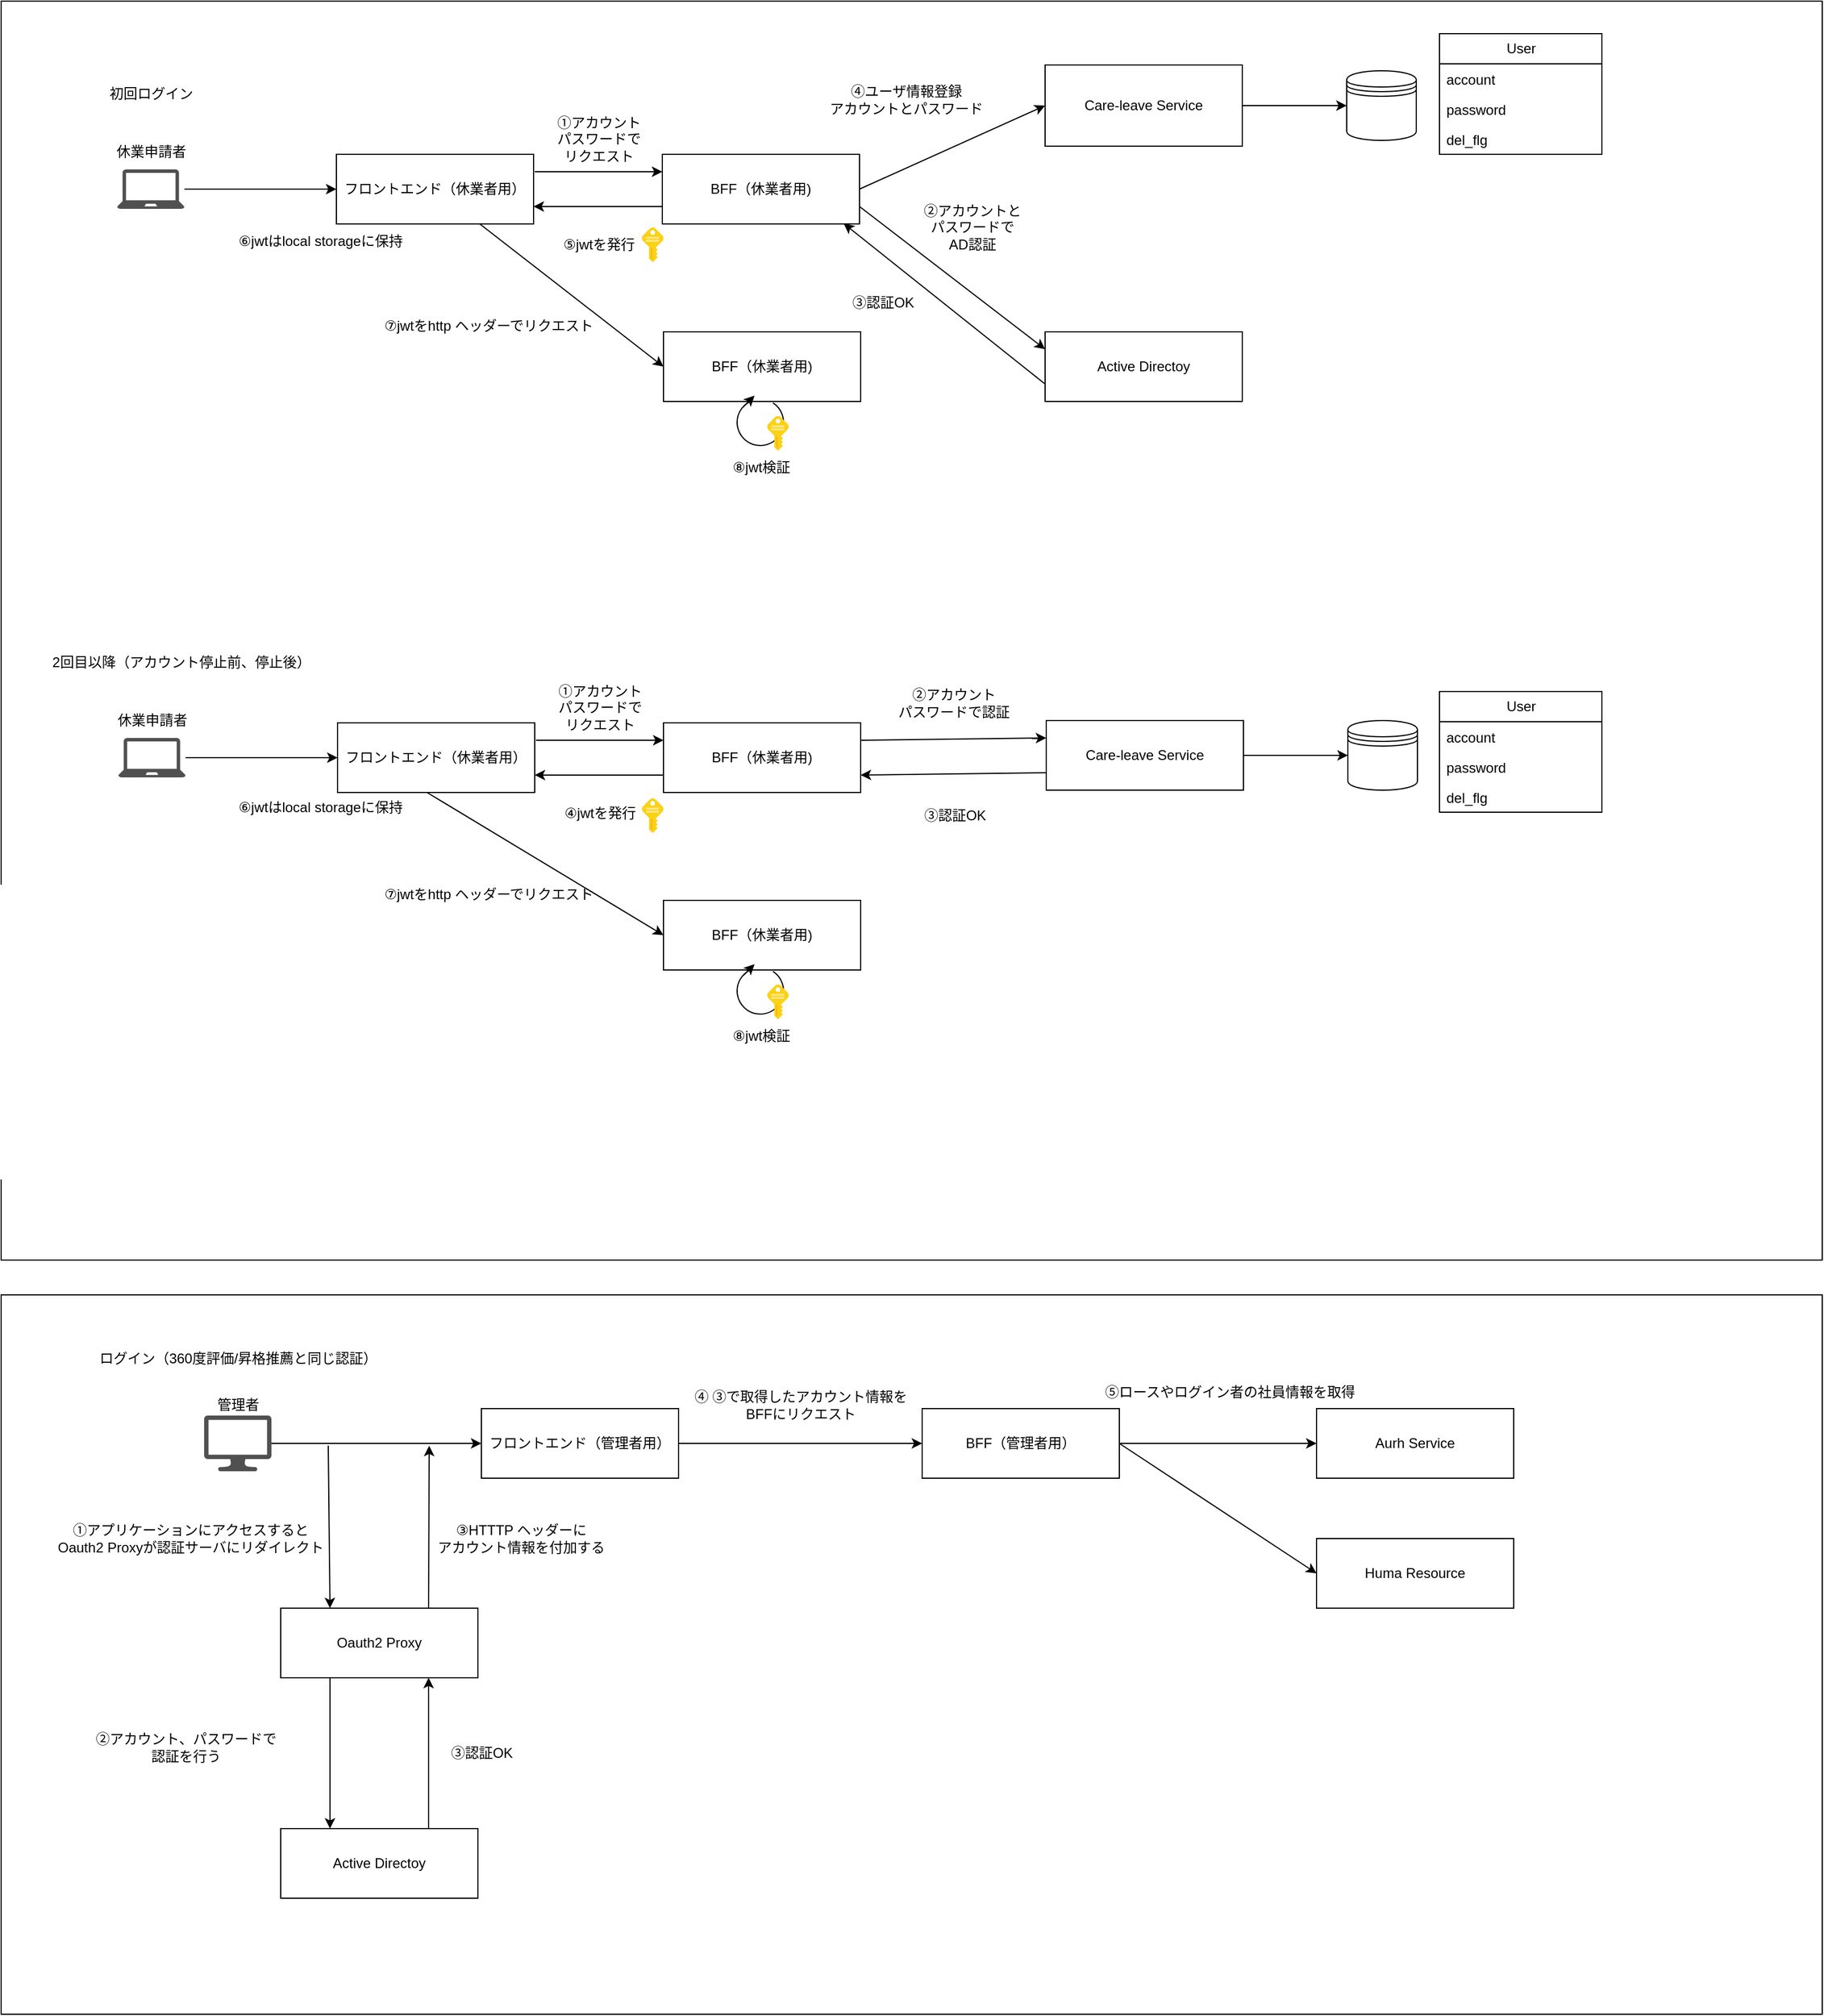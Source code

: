 <mxfile>
    <diagram id="lluRbeooMKqG_f0HDkos" name="ページ1">
        <mxGraphModel dx="1647" dy="1240" grid="1" gridSize="10" guides="1" tooltips="1" connect="1" arrows="1" fold="1" page="1" pageScale="1" pageWidth="827" pageHeight="1169" math="0" shadow="0">
            <root>
                <mxCell id="0"/>
                <mxCell id="1" parent="0"/>
                <mxCell id="124" value="" style="rounded=0;whiteSpace=wrap;html=1;" parent="1" vertex="1">
                    <mxGeometry x="40" y="35" width="1570" height="1085" as="geometry"/>
                </mxCell>
                <mxCell id="25" style="edgeStyle=none;html=1;entryX=0;entryY=0.5;entryDx=0;entryDy=0;" parent="1" source="5" target="10" edge="1">
                    <mxGeometry relative="1" as="geometry"/>
                </mxCell>
                <mxCell id="5" value="" style="sketch=0;pointerEvents=1;shadow=0;dashed=0;html=1;strokeColor=none;fillColor=#505050;labelPosition=center;verticalLabelPosition=bottom;verticalAlign=top;outlineConnect=0;align=center;shape=mxgraph.office.devices.laptop;" parent="1" vertex="1">
                    <mxGeometry x="140" y="180" width="58" height="34" as="geometry"/>
                </mxCell>
                <mxCell id="7" value="休業申請者" style="text;html=1;align=center;verticalAlign=middle;resizable=0;points=[];autosize=1;strokeColor=none;fillColor=none;" parent="1" vertex="1">
                    <mxGeometry x="129" y="150" width="80" height="30" as="geometry"/>
                </mxCell>
                <mxCell id="27" style="edgeStyle=none;html=1;entryX=0;entryY=0.25;entryDx=0;entryDy=0;" parent="1" target="26" edge="1">
                    <mxGeometry relative="1" as="geometry">
                        <mxPoint x="500" y="182" as="sourcePoint"/>
                        <mxPoint x="610" y="197" as="targetPoint"/>
                    </mxGeometry>
                </mxCell>
                <mxCell id="134" style="edgeStyle=none;html=1;entryX=0;entryY=0.5;entryDx=0;entryDy=0;" parent="1" source="10" target="128" edge="1">
                    <mxGeometry relative="1" as="geometry"/>
                </mxCell>
                <mxCell id="10" value="フロントエンド（休業者用）" style="rounded=0;whiteSpace=wrap;html=1;" parent="1" vertex="1">
                    <mxGeometry x="329" y="167" width="170" height="60" as="geometry"/>
                </mxCell>
                <mxCell id="32" style="edgeStyle=none;html=1;entryX=0;entryY=0.5;entryDx=0;entryDy=0;" parent="1" target="29" edge="1">
                    <mxGeometry relative="1" as="geometry">
                        <mxPoint x="780" y="197" as="sourcePoint"/>
                    </mxGeometry>
                </mxCell>
                <mxCell id="34" style="edgeStyle=none;html=1;exitX=1;exitY=0.75;exitDx=0;exitDy=0;entryX=0;entryY=0.25;entryDx=0;entryDy=0;" parent="1" source="26" target="28" edge="1">
                    <mxGeometry relative="1" as="geometry">
                        <mxPoint x="940" y="350" as="targetPoint"/>
                    </mxGeometry>
                </mxCell>
                <mxCell id="44" style="edgeStyle=none;html=1;exitX=0;exitY=0.75;exitDx=0;exitDy=0;entryX=1;entryY=0.75;entryDx=0;entryDy=0;" parent="1" source="26" target="10" edge="1">
                    <mxGeometry relative="1" as="geometry"/>
                </mxCell>
                <mxCell id="26" value="BFF（休業者用)" style="rounded=0;whiteSpace=wrap;html=1;" parent="1" vertex="1">
                    <mxGeometry x="610" y="167" width="170" height="60" as="geometry"/>
                </mxCell>
                <mxCell id="43" style="edgeStyle=none;html=1;entryX=0.92;entryY=0.994;entryDx=0;entryDy=0;exitX=0;exitY=0.75;exitDx=0;exitDy=0;entryPerimeter=0;" parent="1" source="28" target="26" edge="1">
                    <mxGeometry relative="1" as="geometry"/>
                </mxCell>
                <mxCell id="28" value="Active Directoy" style="rounded=0;whiteSpace=wrap;html=1;" parent="1" vertex="1">
                    <mxGeometry x="940" y="320" width="170" height="60" as="geometry"/>
                </mxCell>
                <mxCell id="31" style="edgeStyle=none;html=1;exitX=1;exitY=0.5;exitDx=0;exitDy=0;entryX=0;entryY=0.5;entryDx=0;entryDy=0;" parent="1" source="29" target="30" edge="1">
                    <mxGeometry relative="1" as="geometry"/>
                </mxCell>
                <mxCell id="29" value="Care-leave Service" style="rounded=0;whiteSpace=wrap;html=1;" parent="1" vertex="1">
                    <mxGeometry x="940" y="90" width="170" height="70" as="geometry"/>
                </mxCell>
                <mxCell id="30" value="" style="shape=datastore;whiteSpace=wrap;html=1;" parent="1" vertex="1">
                    <mxGeometry x="1200" y="95" width="60" height="60" as="geometry"/>
                </mxCell>
                <mxCell id="35" value="User" style="swimlane;fontStyle=0;childLayout=stackLayout;horizontal=1;startSize=26;fillColor=none;horizontalStack=0;resizeParent=1;resizeParentMax=0;resizeLast=0;collapsible=1;marginBottom=0;html=1;" parent="1" vertex="1">
                    <mxGeometry x="1280" y="63" width="140" height="104" as="geometry"/>
                </mxCell>
                <mxCell id="36" value="account" style="text;strokeColor=none;fillColor=none;align=left;verticalAlign=top;spacingLeft=4;spacingRight=4;overflow=hidden;rotatable=0;points=[[0,0.5],[1,0.5]];portConstraint=eastwest;whiteSpace=wrap;html=1;" parent="35" vertex="1">
                    <mxGeometry y="26" width="140" height="26" as="geometry"/>
                </mxCell>
                <mxCell id="37" value="password" style="text;strokeColor=none;fillColor=none;align=left;verticalAlign=top;spacingLeft=4;spacingRight=4;overflow=hidden;rotatable=0;points=[[0,0.5],[1,0.5]];portConstraint=eastwest;whiteSpace=wrap;html=1;" parent="35" vertex="1">
                    <mxGeometry y="52" width="140" height="26" as="geometry"/>
                </mxCell>
                <mxCell id="38" value="del_flg" style="text;strokeColor=none;fillColor=none;align=left;verticalAlign=top;spacingLeft=4;spacingRight=4;overflow=hidden;rotatable=0;points=[[0,0.5],[1,0.5]];portConstraint=eastwest;whiteSpace=wrap;html=1;" parent="35" vertex="1">
                    <mxGeometry y="78" width="140" height="26" as="geometry"/>
                </mxCell>
                <mxCell id="39" value="初回ログイン" style="text;html=1;align=center;verticalAlign=middle;resizable=0;points=[];autosize=1;strokeColor=none;fillColor=none;" parent="1" vertex="1">
                    <mxGeometry x="124" y="100" width="90" height="30" as="geometry"/>
                </mxCell>
                <mxCell id="40" value="①アカウント&lt;br&gt;パスワードで&lt;br&gt;リクエスト" style="text;html=1;align=center;verticalAlign=middle;resizable=0;points=[];autosize=1;strokeColor=none;fillColor=none;" parent="1" vertex="1">
                    <mxGeometry x="505" y="124" width="100" height="60" as="geometry"/>
                </mxCell>
                <mxCell id="41" value="②アカウントと&lt;br&gt;パスワードで&lt;br&gt;AD認証" style="text;html=1;align=center;verticalAlign=middle;resizable=0;points=[];autosize=1;strokeColor=none;fillColor=none;" parent="1" vertex="1">
                    <mxGeometry x="822" y="200" width="110" height="60" as="geometry"/>
                </mxCell>
                <mxCell id="42" value="③認証OK" style="text;html=1;align=center;verticalAlign=middle;resizable=0;points=[];autosize=1;strokeColor=none;fillColor=none;" parent="1" vertex="1">
                    <mxGeometry x="760" y="280" width="80" height="30" as="geometry"/>
                </mxCell>
                <mxCell id="45" value="⑤jwtを発行" style="text;html=1;align=center;verticalAlign=middle;resizable=0;points=[];autosize=1;strokeColor=none;fillColor=none;" parent="1" vertex="1">
                    <mxGeometry x="510" y="230" width="90" height="30" as="geometry"/>
                </mxCell>
                <mxCell id="46" value="④ユーザ情報登録&lt;br&gt;アカウントとパスワード" style="text;html=1;align=center;verticalAlign=middle;resizable=0;points=[];autosize=1;strokeColor=none;fillColor=none;" parent="1" vertex="1">
                    <mxGeometry x="740" y="100" width="160" height="40" as="geometry"/>
                </mxCell>
                <mxCell id="96" style="edgeStyle=none;html=1;entryX=0;entryY=0.5;entryDx=0;entryDy=0;" parent="1" source="97" target="100" edge="1">
                    <mxGeometry relative="1" as="geometry"/>
                </mxCell>
                <mxCell id="97" value="" style="sketch=0;pointerEvents=1;shadow=0;dashed=0;html=1;strokeColor=none;fillColor=#505050;labelPosition=center;verticalLabelPosition=bottom;verticalAlign=top;outlineConnect=0;align=center;shape=mxgraph.office.devices.laptop;" parent="1" vertex="1">
                    <mxGeometry x="141" y="670" width="58" height="34" as="geometry"/>
                </mxCell>
                <mxCell id="98" value="休業申請者" style="text;html=1;align=center;verticalAlign=middle;resizable=0;points=[];autosize=1;strokeColor=none;fillColor=none;" parent="1" vertex="1">
                    <mxGeometry x="130" y="640" width="80" height="30" as="geometry"/>
                </mxCell>
                <mxCell id="99" style="edgeStyle=none;html=1;entryX=0;entryY=0.25;entryDx=0;entryDy=0;" parent="1" target="104" edge="1">
                    <mxGeometry relative="1" as="geometry">
                        <mxPoint x="501" y="672" as="sourcePoint"/>
                        <mxPoint x="611" y="687" as="targetPoint"/>
                    </mxGeometry>
                </mxCell>
                <mxCell id="100" value="フロントエンド（休業者用）" style="rounded=0;whiteSpace=wrap;html=1;" parent="1" vertex="1">
                    <mxGeometry x="330" y="657" width="170" height="60" as="geometry"/>
                </mxCell>
                <mxCell id="101" style="edgeStyle=none;html=1;entryX=0;entryY=0.25;entryDx=0;entryDy=0;exitX=1;exitY=0.25;exitDx=0;exitDy=0;" parent="1" source="104" target="108" edge="1">
                    <mxGeometry relative="1" as="geometry">
                        <mxPoint x="781" y="754" as="sourcePoint"/>
                    </mxGeometry>
                </mxCell>
                <mxCell id="103" style="edgeStyle=none;html=1;exitX=0;exitY=0.75;exitDx=0;exitDy=0;entryX=1;entryY=0.75;entryDx=0;entryDy=0;" parent="1" source="104" target="100" edge="1">
                    <mxGeometry relative="1" as="geometry"/>
                </mxCell>
                <mxCell id="104" value="BFF（休業者用)" style="rounded=0;whiteSpace=wrap;html=1;" parent="1" vertex="1">
                    <mxGeometry x="611" y="657" width="170" height="60" as="geometry"/>
                </mxCell>
                <mxCell id="107" style="edgeStyle=none;html=1;exitX=1;exitY=0.5;exitDx=0;exitDy=0;entryX=0;entryY=0.5;entryDx=0;entryDy=0;" parent="1" source="108" target="109" edge="1">
                    <mxGeometry relative="1" as="geometry"/>
                </mxCell>
                <mxCell id="126" style="edgeStyle=none;html=1;exitX=0;exitY=0.75;exitDx=0;exitDy=0;entryX=1;entryY=0.75;entryDx=0;entryDy=0;" parent="1" source="108" target="104" edge="1">
                    <mxGeometry relative="1" as="geometry"/>
                </mxCell>
                <mxCell id="108" value="Care-leave Service" style="rounded=0;whiteSpace=wrap;html=1;" parent="1" vertex="1">
                    <mxGeometry x="941" y="655" width="170" height="60" as="geometry"/>
                </mxCell>
                <mxCell id="109" value="" style="shape=datastore;whiteSpace=wrap;html=1;" parent="1" vertex="1">
                    <mxGeometry x="1201" y="655" width="60" height="60" as="geometry"/>
                </mxCell>
                <mxCell id="114" value="①アカウント&lt;br&gt;パスワードで&lt;br&gt;リクエスト" style="text;html=1;align=center;verticalAlign=middle;resizable=0;points=[];autosize=1;strokeColor=none;fillColor=none;" parent="1" vertex="1">
                    <mxGeometry x="506" y="614" width="100" height="60" as="geometry"/>
                </mxCell>
                <mxCell id="117" value="④jwtを発行" style="text;html=1;align=center;verticalAlign=middle;resizable=0;points=[];autosize=1;strokeColor=none;fillColor=none;" parent="1" vertex="1">
                    <mxGeometry x="511" y="720" width="90" height="30" as="geometry"/>
                </mxCell>
                <mxCell id="118" value="②アカウント&lt;br&gt;パスワードで認証" style="text;html=1;align=center;verticalAlign=middle;resizable=0;points=[];autosize=1;strokeColor=none;fillColor=none;" parent="1" vertex="1">
                    <mxGeometry x="801" y="620" width="120" height="40" as="geometry"/>
                </mxCell>
                <mxCell id="121" value="2回目以降（アカウント停止前、停止後）" style="text;html=1;align=center;verticalAlign=middle;resizable=0;points=[];autosize=1;strokeColor=none;fillColor=none;" parent="1" vertex="1">
                    <mxGeometry x="70" y="590" width="250" height="30" as="geometry"/>
                </mxCell>
                <mxCell id="127" value="③認証OK" style="text;html=1;align=center;verticalAlign=middle;resizable=0;points=[];autosize=1;strokeColor=none;fillColor=none;" parent="1" vertex="1">
                    <mxGeometry x="822" y="722" width="80" height="30" as="geometry"/>
                </mxCell>
                <mxCell id="128" value="BFF（休業者用)" style="rounded=0;whiteSpace=wrap;html=1;" parent="1" vertex="1">
                    <mxGeometry x="611" y="320" width="170" height="60" as="geometry"/>
                </mxCell>
                <mxCell id="135" value="⑥jwtはlocal storageに保持" style="text;html=1;align=center;verticalAlign=middle;resizable=0;points=[];autosize=1;strokeColor=none;fillColor=none;" parent="1" vertex="1">
                    <mxGeometry x="230" y="227" width="170" height="30" as="geometry"/>
                </mxCell>
                <mxCell id="137" value="⑦jwtをhttp ヘッダーでリクエスト" style="text;html=1;align=center;verticalAlign=middle;resizable=0;points=[];autosize=1;strokeColor=none;fillColor=none;" parent="1" vertex="1">
                    <mxGeometry x="360" y="300" width="200" height="30" as="geometry"/>
                </mxCell>
                <mxCell id="144" value="" style="sketch=0;aspect=fixed;html=1;points=[];align=center;image;fontSize=12;image=img/lib/mscae/Key.svg;" parent="1" vertex="1">
                    <mxGeometry x="592.4" y="230" width="18.6" height="30" as="geometry"/>
                </mxCell>
                <mxCell id="145" value="" style="group" parent="1" vertex="1" connectable="0">
                    <mxGeometry x="669.995" y="373.505" width="48.99" height="48.99" as="geometry"/>
                </mxCell>
                <mxCell id="141" value="" style="verticalLabelPosition=bottom;verticalAlign=top;html=1;shape=mxgraph.basic.arc;startAngle=0.3;endAngle=0.143;rotation=-75;" parent="145" vertex="1">
                    <mxGeometry x="4.495" y="4.495" width="40" height="40" as="geometry"/>
                </mxCell>
                <mxCell id="142" value="" style="endArrow=classic;html=1;" parent="145" edge="1">
                    <mxGeometry width="50" height="50" relative="1" as="geometry">
                        <mxPoint x="9.495" y="11.495" as="sourcePoint"/>
                        <mxPoint x="19.495" y="1.495" as="targetPoint"/>
                    </mxGeometry>
                </mxCell>
                <mxCell id="146" value="" style="sketch=0;aspect=fixed;html=1;points=[];align=center;image;fontSize=12;image=img/lib/mscae/Key.svg;" parent="145" vertex="1">
                    <mxGeometry x="30.385" y="18.985" width="18.6" height="30" as="geometry"/>
                </mxCell>
                <mxCell id="147" value="⑧jwt検証" style="text;html=1;align=center;verticalAlign=middle;resizable=0;points=[];autosize=1;strokeColor=none;fillColor=none;" parent="1" vertex="1">
                    <mxGeometry x="660" y="422.49" width="70" height="30" as="geometry"/>
                </mxCell>
                <mxCell id="156" style="edgeStyle=none;html=1;entryX=0;entryY=0.5;entryDx=0;entryDy=0;" parent="1" target="158" edge="1">
                    <mxGeometry relative="1" as="geometry">
                        <mxPoint x="407.127" y="717" as="sourcePoint"/>
                    </mxGeometry>
                </mxCell>
                <mxCell id="158" value="BFF（休業者用)" style="rounded=0;whiteSpace=wrap;html=1;" parent="1" vertex="1">
                    <mxGeometry x="611" y="810" width="170" height="60" as="geometry"/>
                </mxCell>
                <mxCell id="159" value="⑥jwtはlocal storageに保持" style="text;html=1;align=center;verticalAlign=middle;resizable=0;points=[];autosize=1;strokeColor=none;fillColor=none;" parent="1" vertex="1">
                    <mxGeometry x="230" y="715" width="170" height="30" as="geometry"/>
                </mxCell>
                <mxCell id="160" value="⑦jwtをhttp ヘッダーでリクエスト" style="text;html=1;align=center;verticalAlign=middle;resizable=0;points=[];autosize=1;strokeColor=none;fillColor=none;" parent="1" vertex="1">
                    <mxGeometry x="360" y="790" width="200" height="30" as="geometry"/>
                </mxCell>
                <mxCell id="161" value="" style="sketch=0;aspect=fixed;html=1;points=[];align=center;image;fontSize=12;image=img/lib/mscae/Key.svg;" parent="1" vertex="1">
                    <mxGeometry x="592.4" y="722" width="18.6" height="30" as="geometry"/>
                </mxCell>
                <mxCell id="162" value="" style="group" parent="1" vertex="1" connectable="0">
                    <mxGeometry x="669.995" y="863.505" width="48.99" height="48.99" as="geometry"/>
                </mxCell>
                <mxCell id="163" value="" style="verticalLabelPosition=bottom;verticalAlign=top;html=1;shape=mxgraph.basic.arc;startAngle=0.3;endAngle=0.143;rotation=-75;" parent="162" vertex="1">
                    <mxGeometry x="4.495" y="4.495" width="40" height="40" as="geometry"/>
                </mxCell>
                <mxCell id="164" value="" style="endArrow=classic;html=1;" parent="162" edge="1">
                    <mxGeometry width="50" height="50" relative="1" as="geometry">
                        <mxPoint x="9.495" y="11.495" as="sourcePoint"/>
                        <mxPoint x="19.495" y="1.495" as="targetPoint"/>
                    </mxGeometry>
                </mxCell>
                <mxCell id="165" value="" style="sketch=0;aspect=fixed;html=1;points=[];align=center;image;fontSize=12;image=img/lib/mscae/Key.svg;" parent="162" vertex="1">
                    <mxGeometry x="30.385" y="18.985" width="18.6" height="30" as="geometry"/>
                </mxCell>
                <mxCell id="166" value="⑧jwt検証" style="text;html=1;align=center;verticalAlign=middle;resizable=0;points=[];autosize=1;strokeColor=none;fillColor=none;" parent="1" vertex="1">
                    <mxGeometry x="660" y="912.49" width="70" height="30" as="geometry"/>
                </mxCell>
                <mxCell id="191" value="User" style="swimlane;fontStyle=0;childLayout=stackLayout;horizontal=1;startSize=26;fillColor=none;horizontalStack=0;resizeParent=1;resizeParentMax=0;resizeLast=0;collapsible=1;marginBottom=0;html=1;" vertex="1" parent="1">
                    <mxGeometry x="1280" y="630" width="140" height="104" as="geometry"/>
                </mxCell>
                <mxCell id="192" value="account" style="text;strokeColor=none;fillColor=none;align=left;verticalAlign=top;spacingLeft=4;spacingRight=4;overflow=hidden;rotatable=0;points=[[0,0.5],[1,0.5]];portConstraint=eastwest;whiteSpace=wrap;html=1;" vertex="1" parent="191">
                    <mxGeometry y="26" width="140" height="26" as="geometry"/>
                </mxCell>
                <mxCell id="193" value="password" style="text;strokeColor=none;fillColor=none;align=left;verticalAlign=top;spacingLeft=4;spacingRight=4;overflow=hidden;rotatable=0;points=[[0,0.5],[1,0.5]];portConstraint=eastwest;whiteSpace=wrap;html=1;" vertex="1" parent="191">
                    <mxGeometry y="52" width="140" height="26" as="geometry"/>
                </mxCell>
                <mxCell id="194" value="del_flg" style="text;strokeColor=none;fillColor=none;align=left;verticalAlign=top;spacingLeft=4;spacingRight=4;overflow=hidden;rotatable=0;points=[[0,0.5],[1,0.5]];portConstraint=eastwest;whiteSpace=wrap;html=1;" vertex="1" parent="191">
                    <mxGeometry y="78" width="140" height="26" as="geometry"/>
                </mxCell>
                <mxCell id="195" value="" style="rounded=0;whiteSpace=wrap;html=1;" vertex="1" parent="1">
                    <mxGeometry x="40" y="1150" width="1570" height="620" as="geometry"/>
                </mxCell>
                <mxCell id="196" style="edgeStyle=none;html=1;" edge="1" parent="1" source="197" target="207">
                    <mxGeometry relative="1" as="geometry"/>
                </mxCell>
                <mxCell id="197" value="" style="sketch=0;pointerEvents=1;shadow=0;dashed=0;html=1;strokeColor=none;fillColor=#505050;labelPosition=center;verticalLabelPosition=bottom;verticalAlign=top;outlineConnect=0;align=center;shape=mxgraph.office.devices.lcd_monitor;" vertex="1" parent="1">
                    <mxGeometry x="215" y="1254" width="58" height="48" as="geometry"/>
                </mxCell>
                <mxCell id="198" value="管理者" style="text;html=1;align=center;verticalAlign=middle;resizable=0;points=[];autosize=1;strokeColor=none;fillColor=none;" vertex="1" parent="1">
                    <mxGeometry x="214" y="1230" width="60" height="30" as="geometry"/>
                </mxCell>
                <mxCell id="199" style="edgeStyle=none;html=1;entryX=0.25;entryY=0;entryDx=0;entryDy=0;" edge="1" parent="1" target="201">
                    <mxGeometry relative="1" as="geometry">
                        <mxPoint x="322" y="1280" as="sourcePoint"/>
                    </mxGeometry>
                </mxCell>
                <mxCell id="200" style="edgeStyle=none;html=1;entryX=0.25;entryY=0;entryDx=0;entryDy=0;exitX=0.25;exitY=1;exitDx=0;exitDy=0;" edge="1" parent="1" source="201" target="202">
                    <mxGeometry relative="1" as="geometry"/>
                </mxCell>
                <mxCell id="201" value="Oauth2 Proxy" style="rounded=0;whiteSpace=wrap;html=1;" vertex="1" parent="1">
                    <mxGeometry x="281" y="1420" width="170" height="60" as="geometry"/>
                </mxCell>
                <mxCell id="202" value="Active Directoy" style="rounded=0;whiteSpace=wrap;html=1;" vertex="1" parent="1">
                    <mxGeometry x="281" y="1610" width="170" height="60" as="geometry"/>
                </mxCell>
                <mxCell id="203" style="edgeStyle=none;html=1;entryX=0;entryY=0.5;entryDx=0;entryDy=0;" edge="1" parent="1" source="205" target="208">
                    <mxGeometry relative="1" as="geometry"/>
                </mxCell>
                <mxCell id="204" style="edgeStyle=none;html=1;exitX=1;exitY=0.5;exitDx=0;exitDy=0;entryX=0;entryY=0.5;entryDx=0;entryDy=0;" edge="1" parent="1" source="205" target="218">
                    <mxGeometry relative="1" as="geometry"/>
                </mxCell>
                <mxCell id="205" value="BFF（管理者用）" style="rounded=0;whiteSpace=wrap;html=1;" vertex="1" parent="1">
                    <mxGeometry x="834" y="1248" width="170" height="60" as="geometry"/>
                </mxCell>
                <mxCell id="206" style="edgeStyle=none;html=1;entryX=0;entryY=0.5;entryDx=0;entryDy=0;exitX=1;exitY=0.5;exitDx=0;exitDy=0;" edge="1" parent="1" source="207" target="205">
                    <mxGeometry relative="1" as="geometry">
                        <mxPoint x="634" y="1278" as="sourcePoint"/>
                    </mxGeometry>
                </mxCell>
                <mxCell id="207" value="フロントエンド（管理者用）" style="rounded=0;whiteSpace=wrap;html=1;" vertex="1" parent="1">
                    <mxGeometry x="454" y="1248" width="170" height="60" as="geometry"/>
                </mxCell>
                <mxCell id="208" value="Aurh Service" style="rounded=0;whiteSpace=wrap;html=1;" vertex="1" parent="1">
                    <mxGeometry x="1174" y="1248" width="170" height="60" as="geometry"/>
                </mxCell>
                <mxCell id="209" value="ログイン（360度評価/昇格推薦と同じ認証）" style="text;html=1;align=center;verticalAlign=middle;resizable=0;points=[];autosize=1;strokeColor=none;fillColor=none;" vertex="1" parent="1">
                    <mxGeometry x="114" y="1190" width="260" height="30" as="geometry"/>
                </mxCell>
                <mxCell id="210" value="①アプリケーションにアクセスすると&lt;br&gt;Oauth2 Proxyが認証サーバにリダイレクト" style="text;html=1;align=center;verticalAlign=middle;resizable=0;points=[];autosize=1;strokeColor=none;fillColor=none;" vertex="1" parent="1">
                    <mxGeometry x="78" y="1340" width="250" height="40" as="geometry"/>
                </mxCell>
                <mxCell id="211" value="②アカウント、パスワードで&lt;br&gt;認証を行う" style="text;html=1;align=center;verticalAlign=middle;resizable=0;points=[];autosize=1;strokeColor=none;fillColor=none;" vertex="1" parent="1">
                    <mxGeometry x="109" y="1520" width="180" height="40" as="geometry"/>
                </mxCell>
                <mxCell id="212" value="③認証OK" style="text;html=1;align=center;verticalAlign=middle;resizable=0;points=[];autosize=1;strokeColor=none;fillColor=none;" vertex="1" parent="1">
                    <mxGeometry x="414" y="1530" width="80" height="30" as="geometry"/>
                </mxCell>
                <mxCell id="213" value="" style="endArrow=classic;html=1;exitX=0.75;exitY=0;exitDx=0;exitDy=0;entryX=0.75;entryY=1;entryDx=0;entryDy=0;" edge="1" parent="1" source="202" target="201">
                    <mxGeometry width="50" height="50" relative="1" as="geometry">
                        <mxPoint x="634" y="1420" as="sourcePoint"/>
                        <mxPoint x="684" y="1370" as="targetPoint"/>
                    </mxGeometry>
                </mxCell>
                <mxCell id="214" value="③HTTTP ヘッダーに&lt;br&gt;アカウント情報を付加する" style="text;html=1;align=center;verticalAlign=middle;resizable=0;points=[];autosize=1;strokeColor=none;fillColor=none;" vertex="1" parent="1">
                    <mxGeometry x="403" y="1340" width="170" height="40" as="geometry"/>
                </mxCell>
                <mxCell id="215" value="" style="endArrow=classic;html=1;exitX=0.75;exitY=0;exitDx=0;exitDy=0;" edge="1" parent="1" source="201">
                    <mxGeometry width="50" height="50" relative="1" as="geometry">
                        <mxPoint x="418.5" y="1620" as="sourcePoint"/>
                        <mxPoint x="409" y="1280" as="targetPoint"/>
                    </mxGeometry>
                </mxCell>
                <mxCell id="216" value="④ ③で取得したアカウント情報を&lt;br&gt;BFFにリクエスト" style="text;html=1;align=center;verticalAlign=middle;resizable=0;points=[];autosize=1;strokeColor=none;fillColor=none;" vertex="1" parent="1">
                    <mxGeometry x="624" y="1225" width="210" height="40" as="geometry"/>
                </mxCell>
                <mxCell id="217" value="⑤ロースやログイン者の社員情報を取得" style="text;html=1;align=center;verticalAlign=middle;resizable=0;points=[];autosize=1;strokeColor=none;fillColor=none;" vertex="1" parent="1">
                    <mxGeometry x="979" y="1219" width="240" height="30" as="geometry"/>
                </mxCell>
                <mxCell id="218" value="Huma Resource" style="rounded=0;whiteSpace=wrap;html=1;" vertex="1" parent="1">
                    <mxGeometry x="1174" y="1360" width="170" height="60" as="geometry"/>
                </mxCell>
            </root>
        </mxGraphModel>
    </diagram>
</mxfile>